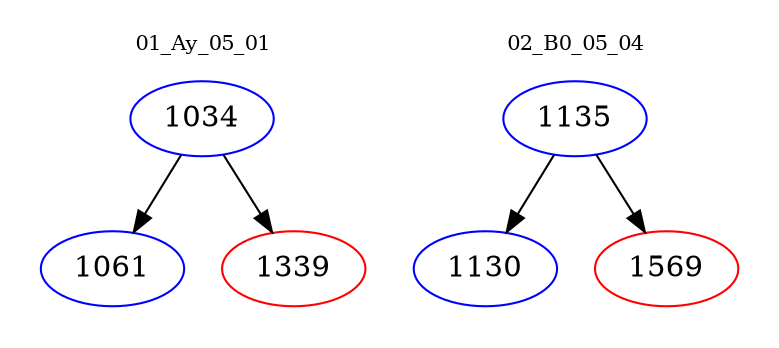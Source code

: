 digraph{
subgraph cluster_0 {
color = white
label = "01_Ay_05_01";
fontsize=10;
T0_1034 [label="1034", color="blue"]
T0_1034 -> T0_1061 [color="black"]
T0_1061 [label="1061", color="blue"]
T0_1034 -> T0_1339 [color="black"]
T0_1339 [label="1339", color="red"]
}
subgraph cluster_1 {
color = white
label = "02_B0_05_04";
fontsize=10;
T1_1135 [label="1135", color="blue"]
T1_1135 -> T1_1130 [color="black"]
T1_1130 [label="1130", color="blue"]
T1_1135 -> T1_1569 [color="black"]
T1_1569 [label="1569", color="red"]
}
}
